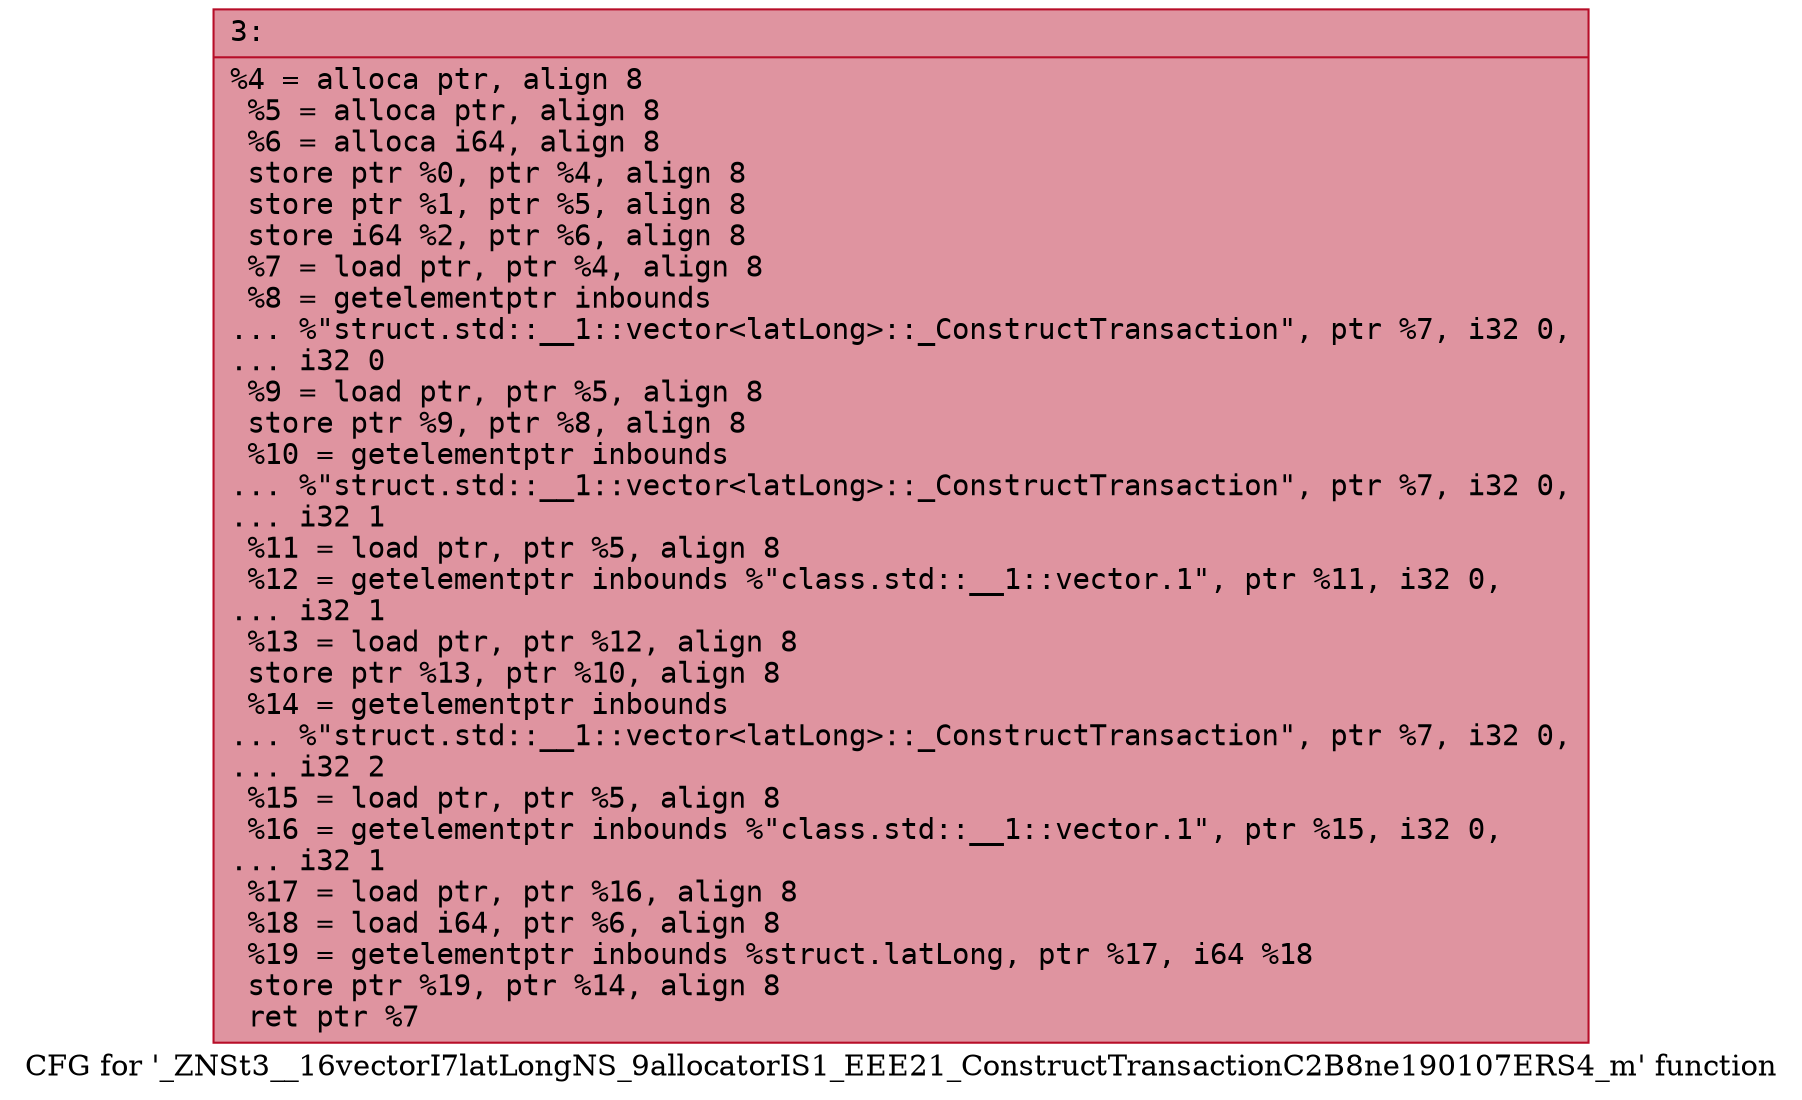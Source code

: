 digraph "CFG for '_ZNSt3__16vectorI7latLongNS_9allocatorIS1_EEE21_ConstructTransactionC2B8ne190107ERS4_m' function" {
	label="CFG for '_ZNSt3__16vectorI7latLongNS_9allocatorIS1_EEE21_ConstructTransactionC2B8ne190107ERS4_m' function";

	Node0x600001760e60 [shape=record,color="#b70d28ff", style=filled, fillcolor="#b70d2870" fontname="Courier",label="{3:\l|  %4 = alloca ptr, align 8\l  %5 = alloca ptr, align 8\l  %6 = alloca i64, align 8\l  store ptr %0, ptr %4, align 8\l  store ptr %1, ptr %5, align 8\l  store i64 %2, ptr %6, align 8\l  %7 = load ptr, ptr %4, align 8\l  %8 = getelementptr inbounds\l... %\"struct.std::__1::vector\<latLong\>::_ConstructTransaction\", ptr %7, i32 0,\l... i32 0\l  %9 = load ptr, ptr %5, align 8\l  store ptr %9, ptr %8, align 8\l  %10 = getelementptr inbounds\l... %\"struct.std::__1::vector\<latLong\>::_ConstructTransaction\", ptr %7, i32 0,\l... i32 1\l  %11 = load ptr, ptr %5, align 8\l  %12 = getelementptr inbounds %\"class.std::__1::vector.1\", ptr %11, i32 0,\l... i32 1\l  %13 = load ptr, ptr %12, align 8\l  store ptr %13, ptr %10, align 8\l  %14 = getelementptr inbounds\l... %\"struct.std::__1::vector\<latLong\>::_ConstructTransaction\", ptr %7, i32 0,\l... i32 2\l  %15 = load ptr, ptr %5, align 8\l  %16 = getelementptr inbounds %\"class.std::__1::vector.1\", ptr %15, i32 0,\l... i32 1\l  %17 = load ptr, ptr %16, align 8\l  %18 = load i64, ptr %6, align 8\l  %19 = getelementptr inbounds %struct.latLong, ptr %17, i64 %18\l  store ptr %19, ptr %14, align 8\l  ret ptr %7\l}"];
}
